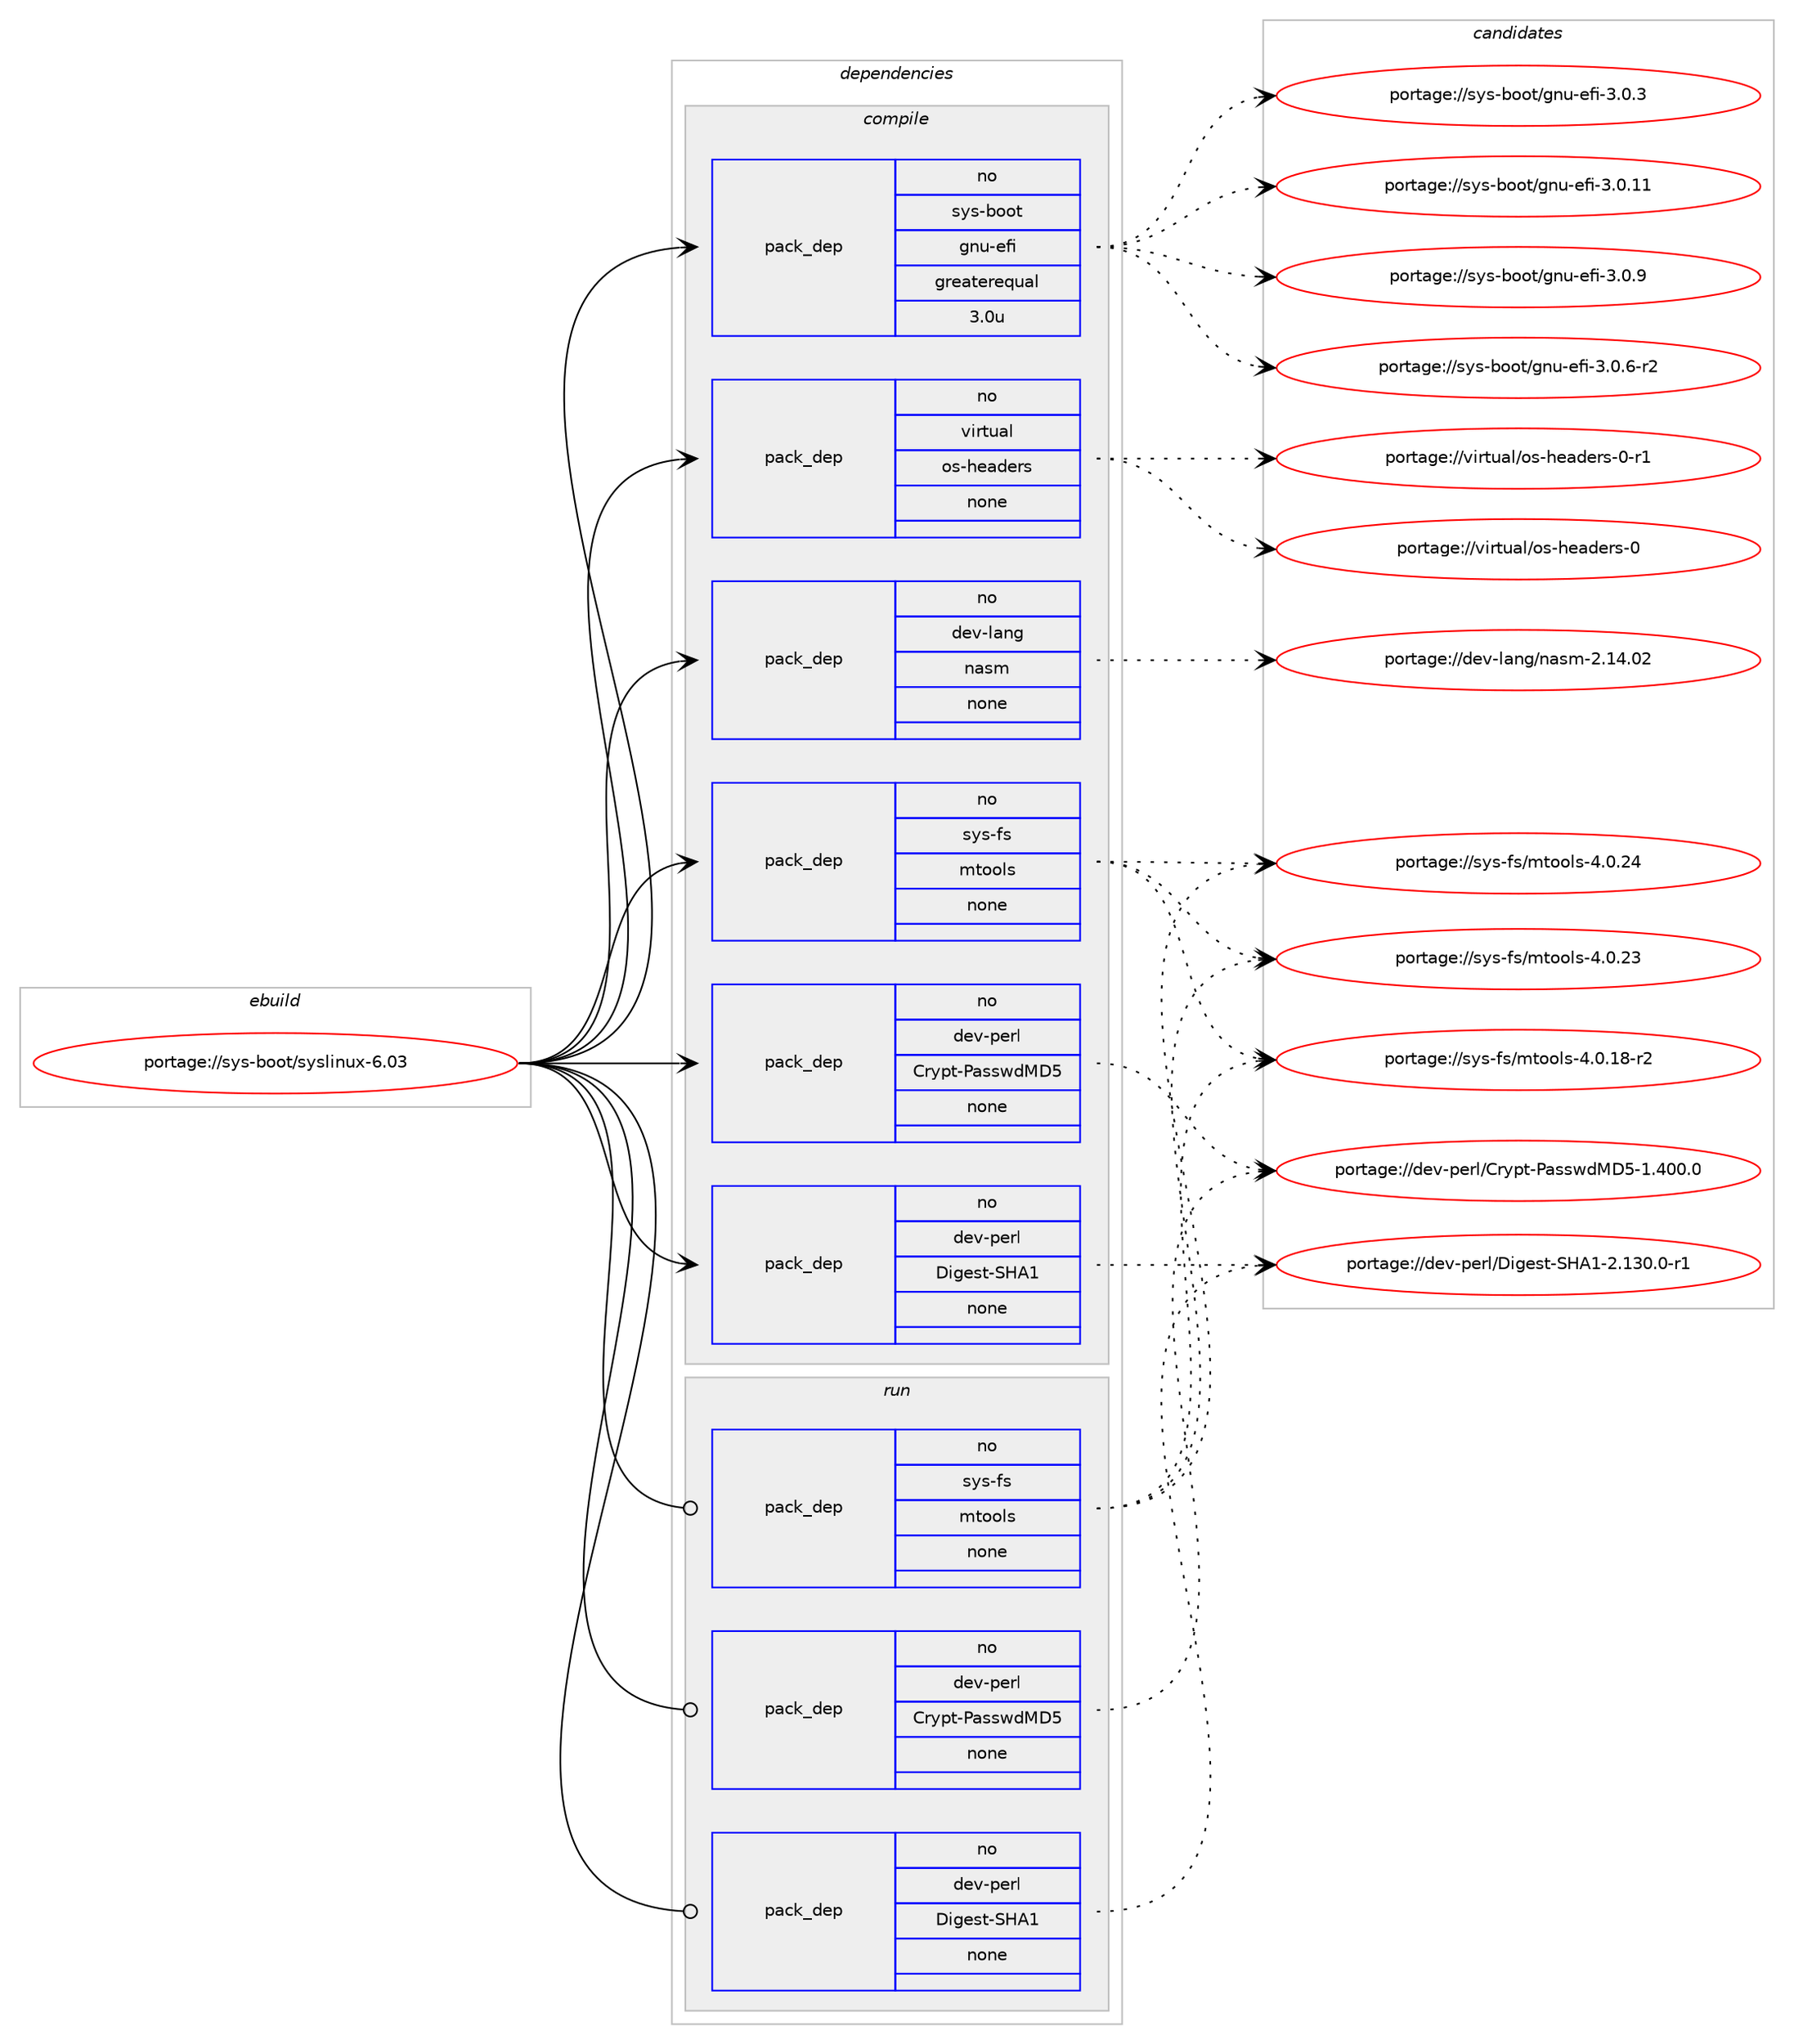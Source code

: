 digraph prolog {

# *************
# Graph options
# *************

newrank=true;
concentrate=true;
compound=true;
graph [rankdir=LR,fontname=Helvetica,fontsize=10,ranksep=1.5];#, ranksep=2.5, nodesep=0.2];
edge  [arrowhead=vee];
node  [fontname=Helvetica,fontsize=10];

# **********
# The ebuild
# **********

subgraph cluster_leftcol {
color=gray;
rank=same;
label=<<i>ebuild</i>>;
id [label="portage://sys-boot/syslinux-6.03", color=red, width=4, href="../sys-boot/syslinux-6.03.svg"];
}

# ****************
# The dependencies
# ****************

subgraph cluster_midcol {
color=gray;
label=<<i>dependencies</i>>;
subgraph cluster_compile {
fillcolor="#eeeeee";
style=filled;
label=<<i>compile</i>>;
subgraph pack7661 {
dependency9308 [label=<<TABLE BORDER="0" CELLBORDER="1" CELLSPACING="0" CELLPADDING="4" WIDTH="220"><TR><TD ROWSPAN="6" CELLPADDING="30">pack_dep</TD></TR><TR><TD WIDTH="110">no</TD></TR><TR><TD>dev-lang</TD></TR><TR><TD>nasm</TD></TR><TR><TD>none</TD></TR><TR><TD></TD></TR></TABLE>>, shape=none, color=blue];
}
id:e -> dependency9308:w [weight=20,style="solid",arrowhead="vee"];
subgraph pack7662 {
dependency9309 [label=<<TABLE BORDER="0" CELLBORDER="1" CELLSPACING="0" CELLPADDING="4" WIDTH="220"><TR><TD ROWSPAN="6" CELLPADDING="30">pack_dep</TD></TR><TR><TD WIDTH="110">no</TD></TR><TR><TD>dev-perl</TD></TR><TR><TD>Crypt-PasswdMD5</TD></TR><TR><TD>none</TD></TR><TR><TD></TD></TR></TABLE>>, shape=none, color=blue];
}
id:e -> dependency9309:w [weight=20,style="solid",arrowhead="vee"];
subgraph pack7663 {
dependency9310 [label=<<TABLE BORDER="0" CELLBORDER="1" CELLSPACING="0" CELLPADDING="4" WIDTH="220"><TR><TD ROWSPAN="6" CELLPADDING="30">pack_dep</TD></TR><TR><TD WIDTH="110">no</TD></TR><TR><TD>dev-perl</TD></TR><TR><TD>Digest-SHA1</TD></TR><TR><TD>none</TD></TR><TR><TD></TD></TR></TABLE>>, shape=none, color=blue];
}
id:e -> dependency9310:w [weight=20,style="solid",arrowhead="vee"];
subgraph pack7664 {
dependency9311 [label=<<TABLE BORDER="0" CELLBORDER="1" CELLSPACING="0" CELLPADDING="4" WIDTH="220"><TR><TD ROWSPAN="6" CELLPADDING="30">pack_dep</TD></TR><TR><TD WIDTH="110">no</TD></TR><TR><TD>sys-boot</TD></TR><TR><TD>gnu-efi</TD></TR><TR><TD>greaterequal</TD></TR><TR><TD>3.0u</TD></TR></TABLE>>, shape=none, color=blue];
}
id:e -> dependency9311:w [weight=20,style="solid",arrowhead="vee"];
subgraph pack7665 {
dependency9312 [label=<<TABLE BORDER="0" CELLBORDER="1" CELLSPACING="0" CELLPADDING="4" WIDTH="220"><TR><TD ROWSPAN="6" CELLPADDING="30">pack_dep</TD></TR><TR><TD WIDTH="110">no</TD></TR><TR><TD>sys-fs</TD></TR><TR><TD>mtools</TD></TR><TR><TD>none</TD></TR><TR><TD></TD></TR></TABLE>>, shape=none, color=blue];
}
id:e -> dependency9312:w [weight=20,style="solid",arrowhead="vee"];
subgraph pack7666 {
dependency9313 [label=<<TABLE BORDER="0" CELLBORDER="1" CELLSPACING="0" CELLPADDING="4" WIDTH="220"><TR><TD ROWSPAN="6" CELLPADDING="30">pack_dep</TD></TR><TR><TD WIDTH="110">no</TD></TR><TR><TD>virtual</TD></TR><TR><TD>os-headers</TD></TR><TR><TD>none</TD></TR><TR><TD></TD></TR></TABLE>>, shape=none, color=blue];
}
id:e -> dependency9313:w [weight=20,style="solid",arrowhead="vee"];
}
subgraph cluster_compileandrun {
fillcolor="#eeeeee";
style=filled;
label=<<i>compile and run</i>>;
}
subgraph cluster_run {
fillcolor="#eeeeee";
style=filled;
label=<<i>run</i>>;
subgraph pack7667 {
dependency9314 [label=<<TABLE BORDER="0" CELLBORDER="1" CELLSPACING="0" CELLPADDING="4" WIDTH="220"><TR><TD ROWSPAN="6" CELLPADDING="30">pack_dep</TD></TR><TR><TD WIDTH="110">no</TD></TR><TR><TD>dev-perl</TD></TR><TR><TD>Crypt-PasswdMD5</TD></TR><TR><TD>none</TD></TR><TR><TD></TD></TR></TABLE>>, shape=none, color=blue];
}
id:e -> dependency9314:w [weight=20,style="solid",arrowhead="odot"];
subgraph pack7668 {
dependency9315 [label=<<TABLE BORDER="0" CELLBORDER="1" CELLSPACING="0" CELLPADDING="4" WIDTH="220"><TR><TD ROWSPAN="6" CELLPADDING="30">pack_dep</TD></TR><TR><TD WIDTH="110">no</TD></TR><TR><TD>dev-perl</TD></TR><TR><TD>Digest-SHA1</TD></TR><TR><TD>none</TD></TR><TR><TD></TD></TR></TABLE>>, shape=none, color=blue];
}
id:e -> dependency9315:w [weight=20,style="solid",arrowhead="odot"];
subgraph pack7669 {
dependency9316 [label=<<TABLE BORDER="0" CELLBORDER="1" CELLSPACING="0" CELLPADDING="4" WIDTH="220"><TR><TD ROWSPAN="6" CELLPADDING="30">pack_dep</TD></TR><TR><TD WIDTH="110">no</TD></TR><TR><TD>sys-fs</TD></TR><TR><TD>mtools</TD></TR><TR><TD>none</TD></TR><TR><TD></TD></TR></TABLE>>, shape=none, color=blue];
}
id:e -> dependency9316:w [weight=20,style="solid",arrowhead="odot"];
}
}

# **************
# The candidates
# **************

subgraph cluster_choices {
rank=same;
color=gray;
label=<<i>candidates</i>>;

subgraph choice7661 {
color=black;
nodesep=1;
choice100101118451089711010347110971151094550464952464850 [label="portage://dev-lang/nasm-2.14.02", color=red, width=4,href="../dev-lang/nasm-2.14.02.svg"];
dependency9308:e -> choice100101118451089711010347110971151094550464952464850:w [style=dotted,weight="100"];
}
subgraph choice7662 {
color=black;
nodesep=1;
choice1001011184511210111410847671141211121164580971151151191007768534549465248484648 [label="portage://dev-perl/Crypt-PasswdMD5-1.400.0", color=red, width=4,href="../dev-perl/Crypt-PasswdMD5-1.400.0.svg"];
dependency9309:e -> choice1001011184511210111410847671141211121164580971151151191007768534549465248484648:w [style=dotted,weight="100"];
}
subgraph choice7663 {
color=black;
nodesep=1;
choice100101118451121011141084768105103101115116458372654945504649514846484511449 [label="portage://dev-perl/Digest-SHA1-2.130.0-r1", color=red, width=4,href="../dev-perl/Digest-SHA1-2.130.0-r1.svg"];
dependency9310:e -> choice100101118451121011141084768105103101115116458372654945504649514846484511449:w [style=dotted,weight="100"];
}
subgraph choice7664 {
color=black;
nodesep=1;
choice11512111545981111111164710311011745101102105455146484657 [label="portage://sys-boot/gnu-efi-3.0.9", color=red, width=4,href="../sys-boot/gnu-efi-3.0.9.svg"];
choice115121115459811111111647103110117451011021054551464846544511450 [label="portage://sys-boot/gnu-efi-3.0.6-r2", color=red, width=4,href="../sys-boot/gnu-efi-3.0.6-r2.svg"];
choice11512111545981111111164710311011745101102105455146484651 [label="portage://sys-boot/gnu-efi-3.0.3", color=red, width=4,href="../sys-boot/gnu-efi-3.0.3.svg"];
choice1151211154598111111116471031101174510110210545514648464949 [label="portage://sys-boot/gnu-efi-3.0.11", color=red, width=4,href="../sys-boot/gnu-efi-3.0.11.svg"];
dependency9311:e -> choice11512111545981111111164710311011745101102105455146484657:w [style=dotted,weight="100"];
dependency9311:e -> choice115121115459811111111647103110117451011021054551464846544511450:w [style=dotted,weight="100"];
dependency9311:e -> choice11512111545981111111164710311011745101102105455146484651:w [style=dotted,weight="100"];
dependency9311:e -> choice1151211154598111111116471031101174510110210545514648464949:w [style=dotted,weight="100"];
}
subgraph choice7665 {
color=black;
nodesep=1;
choice115121115451021154710911611111110811545524648465052 [label="portage://sys-fs/mtools-4.0.24", color=red, width=4,href="../sys-fs/mtools-4.0.24.svg"];
choice115121115451021154710911611111110811545524648465051 [label="portage://sys-fs/mtools-4.0.23", color=red, width=4,href="../sys-fs/mtools-4.0.23.svg"];
choice1151211154510211547109116111111108115455246484649564511450 [label="portage://sys-fs/mtools-4.0.18-r2", color=red, width=4,href="../sys-fs/mtools-4.0.18-r2.svg"];
dependency9312:e -> choice115121115451021154710911611111110811545524648465052:w [style=dotted,weight="100"];
dependency9312:e -> choice115121115451021154710911611111110811545524648465051:w [style=dotted,weight="100"];
dependency9312:e -> choice1151211154510211547109116111111108115455246484649564511450:w [style=dotted,weight="100"];
}
subgraph choice7666 {
color=black;
nodesep=1;
choice1181051141161179710847111115451041019710010111411545484511449 [label="portage://virtual/os-headers-0-r1", color=red, width=4,href="../virtual/os-headers-0-r1.svg"];
choice118105114116117971084711111545104101971001011141154548 [label="portage://virtual/os-headers-0", color=red, width=4,href="../virtual/os-headers-0.svg"];
dependency9313:e -> choice1181051141161179710847111115451041019710010111411545484511449:w [style=dotted,weight="100"];
dependency9313:e -> choice118105114116117971084711111545104101971001011141154548:w [style=dotted,weight="100"];
}
subgraph choice7667 {
color=black;
nodesep=1;
choice1001011184511210111410847671141211121164580971151151191007768534549465248484648 [label="portage://dev-perl/Crypt-PasswdMD5-1.400.0", color=red, width=4,href="../dev-perl/Crypt-PasswdMD5-1.400.0.svg"];
dependency9314:e -> choice1001011184511210111410847671141211121164580971151151191007768534549465248484648:w [style=dotted,weight="100"];
}
subgraph choice7668 {
color=black;
nodesep=1;
choice100101118451121011141084768105103101115116458372654945504649514846484511449 [label="portage://dev-perl/Digest-SHA1-2.130.0-r1", color=red, width=4,href="../dev-perl/Digest-SHA1-2.130.0-r1.svg"];
dependency9315:e -> choice100101118451121011141084768105103101115116458372654945504649514846484511449:w [style=dotted,weight="100"];
}
subgraph choice7669 {
color=black;
nodesep=1;
choice115121115451021154710911611111110811545524648465052 [label="portage://sys-fs/mtools-4.0.24", color=red, width=4,href="../sys-fs/mtools-4.0.24.svg"];
choice115121115451021154710911611111110811545524648465051 [label="portage://sys-fs/mtools-4.0.23", color=red, width=4,href="../sys-fs/mtools-4.0.23.svg"];
choice1151211154510211547109116111111108115455246484649564511450 [label="portage://sys-fs/mtools-4.0.18-r2", color=red, width=4,href="../sys-fs/mtools-4.0.18-r2.svg"];
dependency9316:e -> choice115121115451021154710911611111110811545524648465052:w [style=dotted,weight="100"];
dependency9316:e -> choice115121115451021154710911611111110811545524648465051:w [style=dotted,weight="100"];
dependency9316:e -> choice1151211154510211547109116111111108115455246484649564511450:w [style=dotted,weight="100"];
}
}

}
